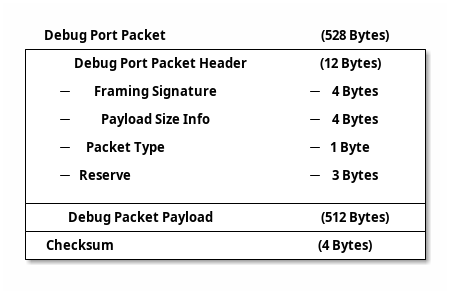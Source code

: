 @startditaa -E
Debug Port Packet           (528 Bytes)
+---------------------------------------+
| Debug Port Packet Header  (12 Bytes)  |
| +-----------------------------------+ |
| | -Framing Signature       -4 Bytes | |
| +-----------------------------------+ |
| | -Payload Size Info       -4 Bytes | |
| +-----------------------------------+ |
| | -Packet Type             -1 Byte  | |
| +-----------------------------------+ |
| | -Reserve                 -3 Bytes | |
| +-----------------------------------+ |
+---------------------------------------+
| Debug Packet Payload      (512 Bytes) |
+---------------------------------------+
| Checksum                  (4 Bytes)   |
+---------------------------------------+
@endditaa
